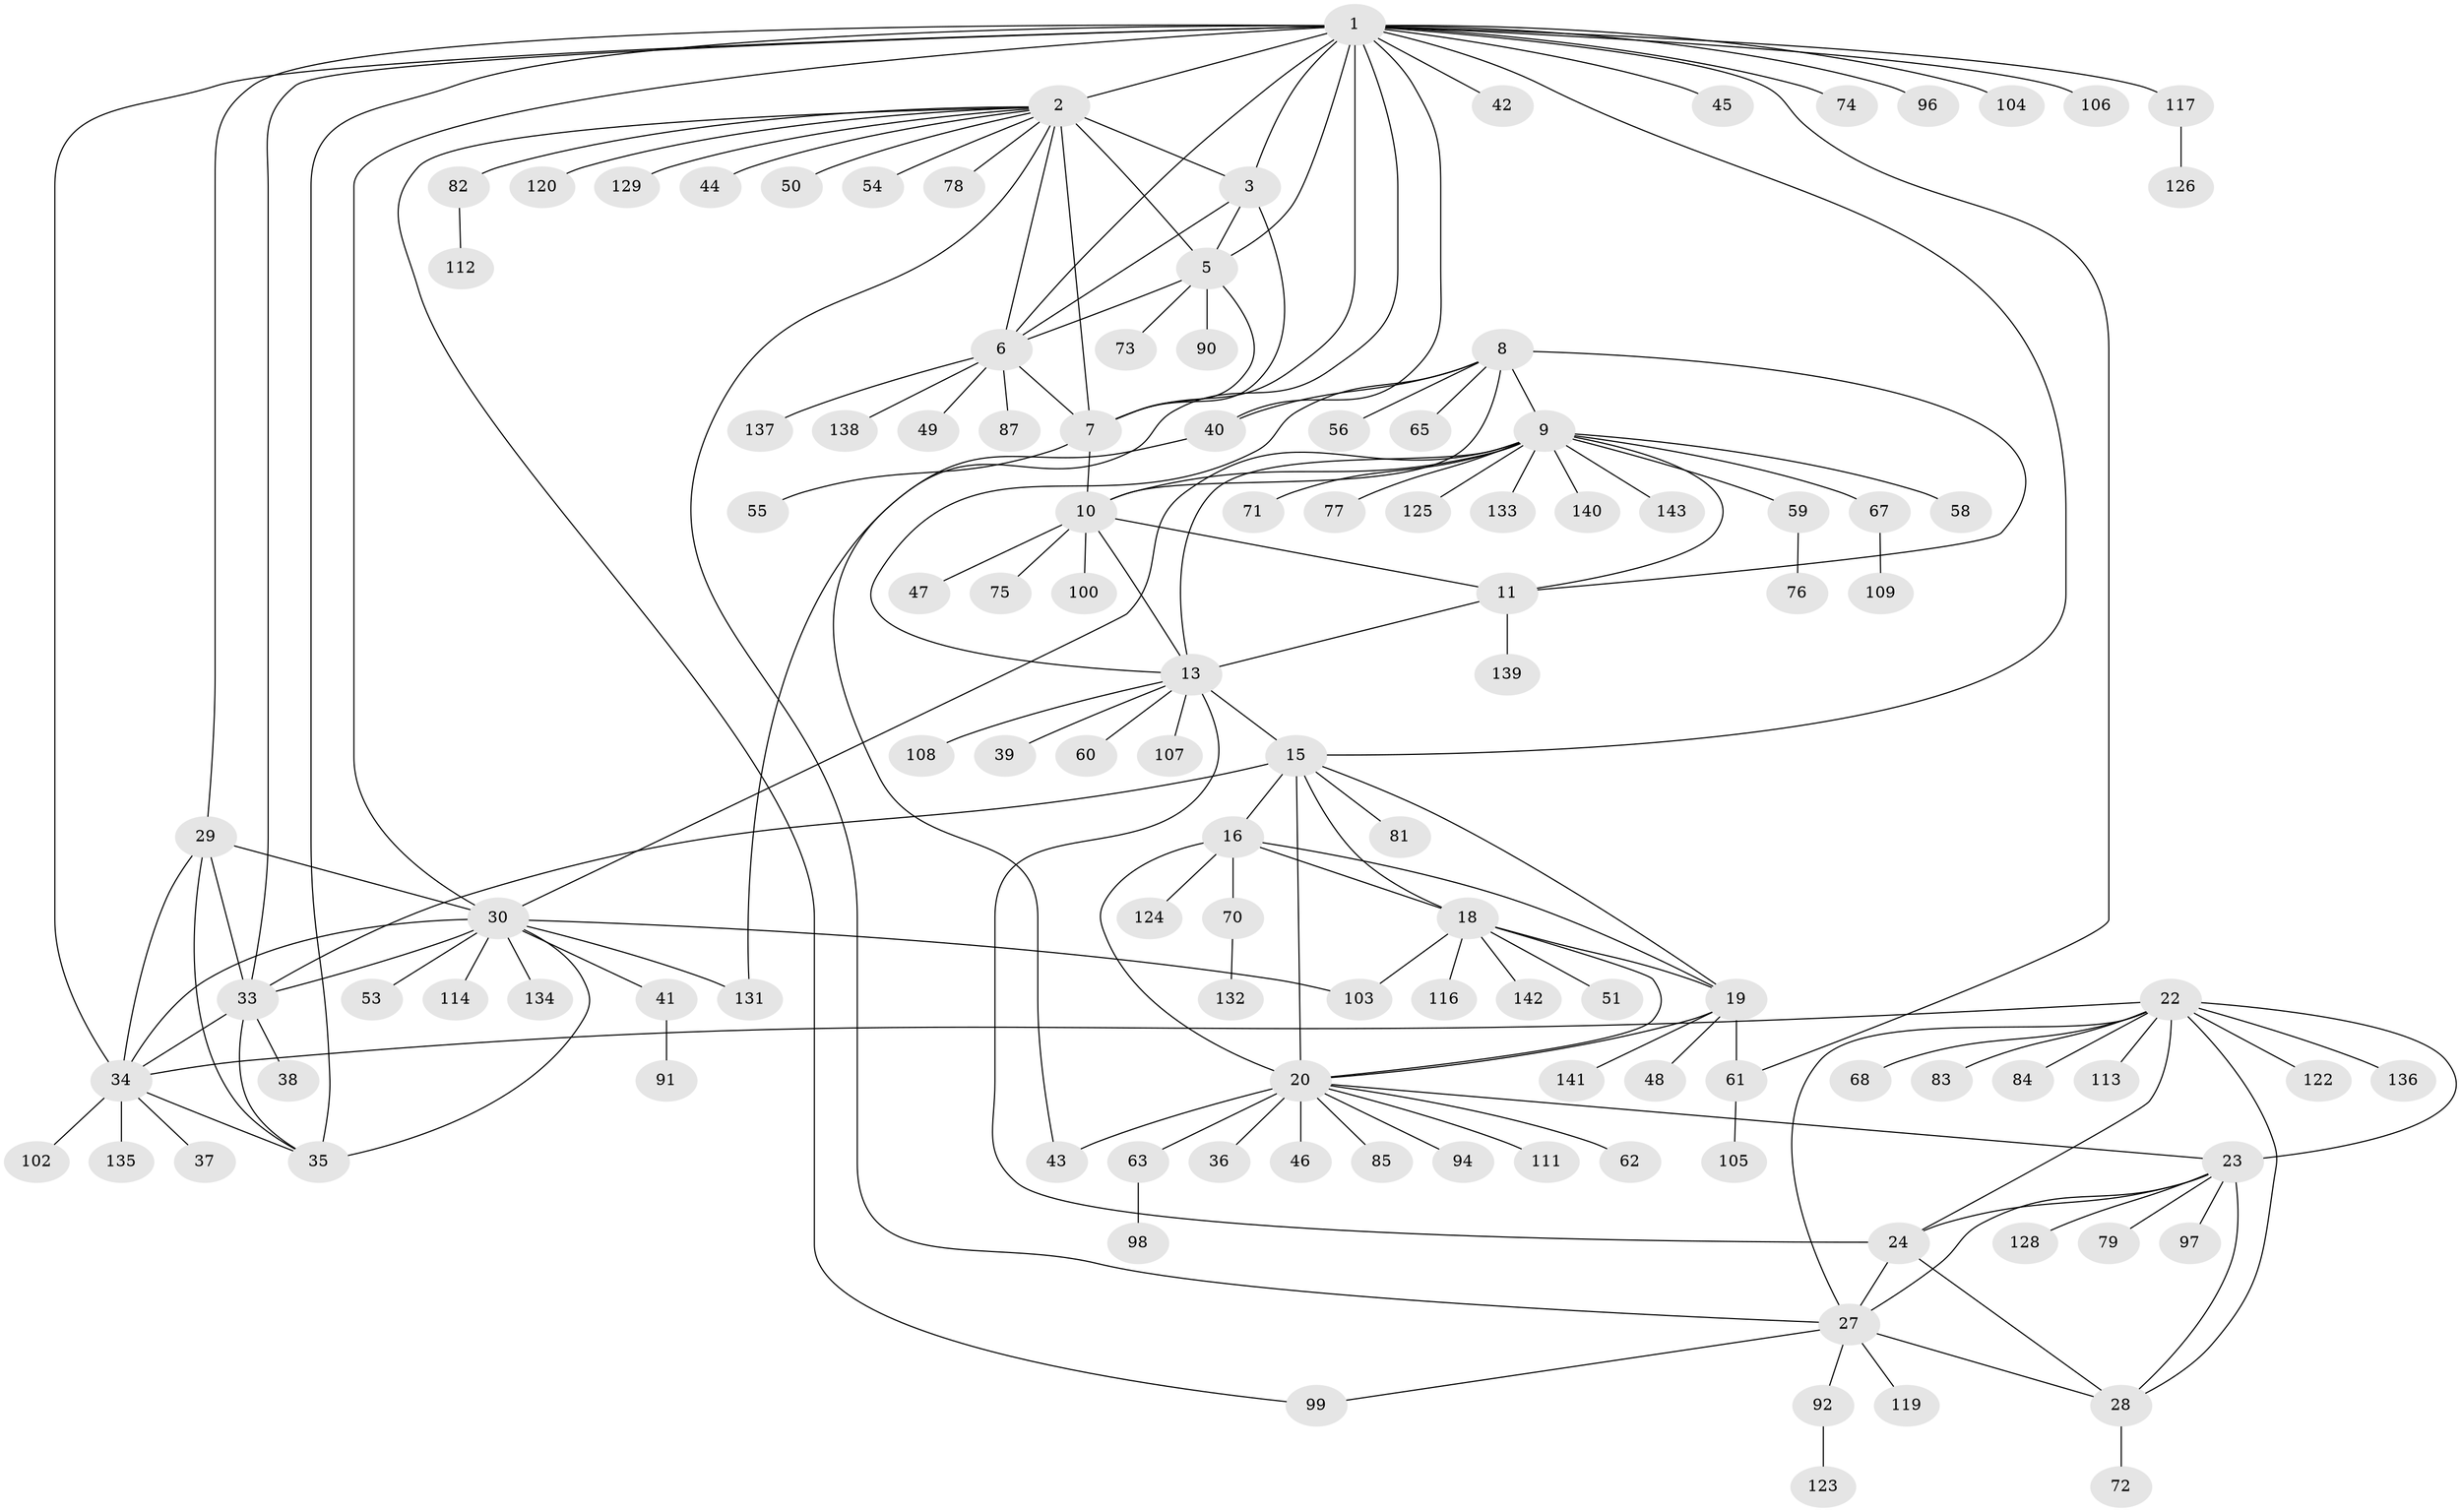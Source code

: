 // Generated by graph-tools (version 1.1) at 2025/24/03/03/25 07:24:10]
// undirected, 116 vertices, 165 edges
graph export_dot {
graph [start="1"]
  node [color=gray90,style=filled];
  1 [super="+32"];
  2 [super="+4"];
  3;
  5 [super="+101"];
  6;
  7 [super="+144"];
  8 [super="+86"];
  9 [super="+14"];
  10 [super="+12"];
  11 [super="+127"];
  13 [super="+110"];
  15 [super="+17"];
  16 [super="+52"];
  18 [super="+115"];
  19;
  20 [super="+21"];
  22 [super="+25"];
  23 [super="+64"];
  24 [super="+26"];
  27 [super="+69"];
  28;
  29;
  30 [super="+31"];
  33;
  34 [super="+57"];
  35 [super="+80"];
  36;
  37;
  38;
  39;
  40;
  41 [super="+66"];
  42;
  43;
  44;
  45;
  46;
  47;
  48;
  49;
  50;
  51;
  53;
  54;
  55;
  56;
  58 [super="+89"];
  59;
  60;
  61;
  62;
  63;
  65;
  67;
  68;
  70;
  71;
  72;
  73 [super="+88"];
  74;
  75;
  76;
  77 [super="+121"];
  78;
  79;
  81;
  82;
  83;
  84 [super="+93"];
  85;
  87;
  90;
  91;
  92 [super="+95"];
  94 [super="+130"];
  96;
  97;
  98;
  99;
  100;
  102;
  103;
  104;
  105;
  106;
  107;
  108;
  109;
  111 [super="+118"];
  112;
  113;
  114;
  116;
  117;
  119;
  120;
  122;
  123;
  124;
  125;
  126;
  128;
  129;
  131;
  132;
  133;
  134;
  135;
  136;
  137;
  138;
  139;
  140;
  141;
  142;
  143;
  1 -- 2 [weight=2];
  1 -- 3;
  1 -- 5;
  1 -- 6;
  1 -- 7;
  1 -- 15;
  1 -- 42;
  1 -- 74;
  1 -- 96;
  1 -- 106;
  1 -- 117;
  1 -- 33;
  1 -- 34;
  1 -- 35;
  1 -- 40;
  1 -- 104;
  1 -- 43;
  1 -- 45;
  1 -- 61;
  1 -- 29;
  1 -- 30 [weight=2];
  2 -- 3 [weight=2];
  2 -- 5 [weight=2];
  2 -- 6 [weight=2];
  2 -- 7 [weight=2];
  2 -- 44;
  2 -- 54;
  2 -- 82;
  2 -- 120;
  2 -- 129;
  2 -- 99;
  2 -- 78;
  2 -- 50;
  2 -- 27;
  3 -- 5;
  3 -- 6;
  3 -- 7;
  5 -- 6;
  5 -- 7;
  5 -- 73;
  5 -- 90;
  6 -- 7;
  6 -- 49;
  6 -- 87;
  6 -- 137;
  6 -- 138;
  7 -- 55;
  7 -- 10;
  8 -- 9 [weight=2];
  8 -- 10 [weight=2];
  8 -- 11;
  8 -- 13;
  8 -- 40;
  8 -- 56;
  8 -- 65;
  9 -- 10 [weight=4];
  9 -- 11 [weight=2];
  9 -- 13 [weight=2];
  9 -- 58;
  9 -- 67;
  9 -- 71;
  9 -- 133;
  9 -- 140;
  9 -- 77;
  9 -- 143;
  9 -- 59;
  9 -- 125;
  9 -- 30;
  10 -- 11 [weight=2];
  10 -- 13 [weight=2];
  10 -- 47;
  10 -- 75;
  10 -- 100;
  11 -- 13;
  11 -- 139;
  13 -- 15;
  13 -- 39;
  13 -- 60;
  13 -- 107;
  13 -- 108;
  13 -- 24;
  15 -- 16 [weight=2];
  15 -- 18 [weight=2];
  15 -- 19 [weight=2];
  15 -- 20 [weight=4];
  15 -- 33;
  15 -- 81;
  16 -- 18;
  16 -- 19;
  16 -- 20 [weight=2];
  16 -- 70;
  16 -- 124;
  18 -- 19;
  18 -- 20 [weight=2];
  18 -- 51;
  18 -- 103;
  18 -- 116;
  18 -- 142;
  19 -- 20 [weight=2];
  19 -- 48;
  19 -- 61;
  19 -- 141;
  20 -- 62;
  20 -- 63;
  20 -- 85;
  20 -- 94;
  20 -- 36;
  20 -- 43;
  20 -- 46;
  20 -- 111;
  20 -- 23;
  22 -- 23 [weight=2];
  22 -- 24 [weight=4];
  22 -- 27 [weight=2];
  22 -- 28 [weight=2];
  22 -- 34;
  22 -- 83;
  22 -- 84;
  22 -- 136;
  22 -- 68;
  22 -- 113;
  22 -- 122;
  23 -- 24 [weight=2];
  23 -- 27;
  23 -- 28;
  23 -- 97;
  23 -- 128;
  23 -- 79;
  24 -- 27 [weight=2];
  24 -- 28 [weight=2];
  27 -- 28;
  27 -- 92;
  27 -- 99;
  27 -- 119;
  28 -- 72;
  29 -- 30 [weight=2];
  29 -- 33;
  29 -- 34;
  29 -- 35;
  30 -- 33 [weight=2];
  30 -- 34 [weight=2];
  30 -- 35 [weight=2];
  30 -- 53;
  30 -- 103;
  30 -- 131;
  30 -- 134;
  30 -- 41;
  30 -- 114;
  33 -- 34;
  33 -- 35;
  33 -- 38;
  34 -- 35;
  34 -- 37;
  34 -- 102;
  34 -- 135;
  40 -- 131;
  41 -- 91;
  59 -- 76;
  61 -- 105;
  63 -- 98;
  67 -- 109;
  70 -- 132;
  82 -- 112;
  92 -- 123;
  117 -- 126;
}
